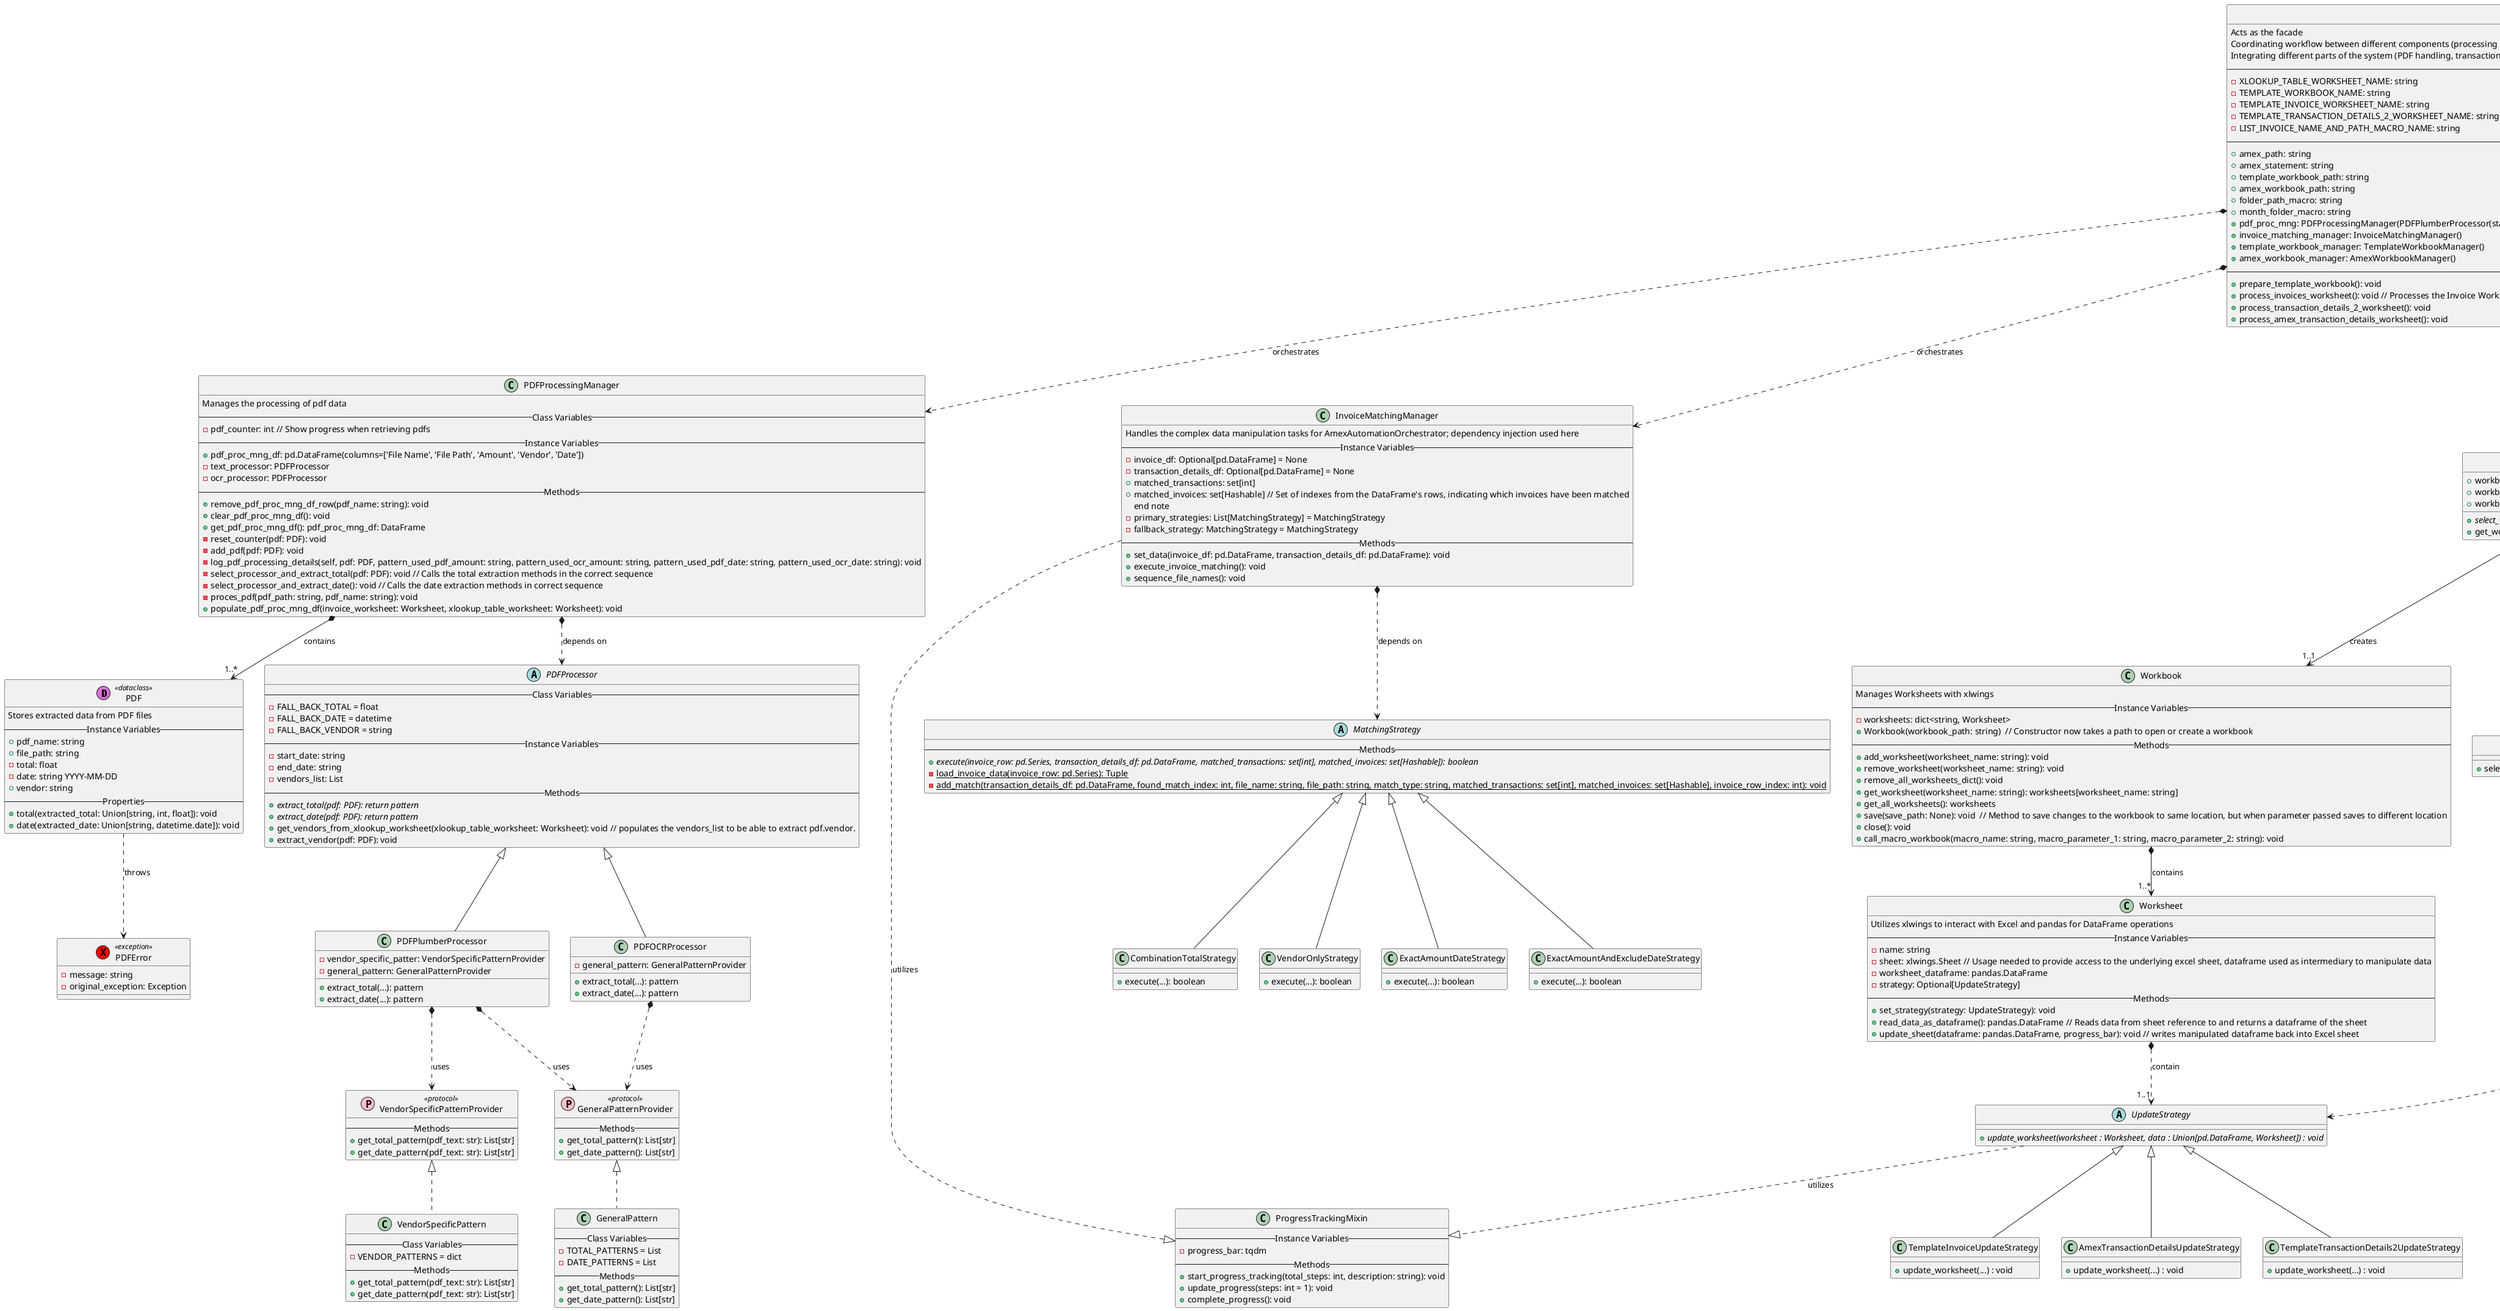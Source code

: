 @startuml
'https://plantuml.com/class-diagram

class PDF <<(D, orchid) dataclass>> {
    Stores extracted data from PDF files
    -- Instance Variables --
    + pdf_name: string
    + file_path: string
    - total: float
    - date: string YYYY-MM-DD
    + vendor: string
    -- Properties--
    + total(extracted_total: Union[string, int, float]): void
    + date(extracted_date: Union[string, datetime.date]): void
}

class PDFError <<(X, red) exception>> {
    -message: string
    -original_exception: Exception
}

class PDFProcessingManager {
    Manages the processing of pdf data
    -- Class Variables --
    - pdf_counter: int // Show progress when retrieving pdfs
    -- Instance Variables --
    + pdf_proc_mng_df: pd.DataFrame(columns=['File Name', 'File Path', 'Amount', 'Vendor', 'Date'])
    - text_processor: PDFProcessor
    - ocr_processor: PDFProcessor
    -- Methods --
    + remove_pdf_proc_mng_df_row(pdf_name: string): void
    + clear_pdf_proc_mng_df(): void
    + get_pdf_proc_mng_df(): pdf_proc_mng_df: DataFrame
    - reset_counter(pdf: PDF): void
    - add_pdf(pdf: PDF): void
    - log_pdf_processing_details(self, pdf: PDF, pattern_used_pdf_amount: string, pattern_used_ocr_amount: string, pattern_used_pdf_date: string, pattern_used_ocr_date: string): void
    - select_processor_and_extract_total(pdf: PDF): void // Calls the total extraction methods in the correct sequence
    - select_processor_and_extract_date(): void // Calls the date extraction methods in correct sequence
    - proces_pdf(pdf_path: string, pdf_name: string): void
    + populate_pdf_proc_mng_df(invoice_worksheet: Worksheet, xlookup_table_worksheet: Worksheet): void
}

abstract PDFProcessor {
    -- Class Variables --
    - FALL_BACK_TOTAL = float
    - FALL_BACK_DATE = datetime
    - FALL_BACK_VENDOR = string
    -- Instance Variables --
    - start_date: string
    - end_date: string
    - vendors_list: List
    -- Methods --
    + {abstract} extract_total(pdf: PDF): return pattern
    + {abstract} extract_date(pdf: PDF): return pattern
    + get_vendors_from_xlookup_worksheet(xlookup_table_worksheet: Worksheet): void // populates the vendors_list to be able to extract pdf.vendor.
    + extract_vendor(pdf: PDF): void
}

class PDFPlumberProcessor extends PDFProcessor{
    - vendor_specific_patter: VendorSpecificPatternProvider
    - general_pattern: GeneralPatternProvider
    + extract_total(...): pattern
    + extract_date(...): pattern
}

class PDFOCRProcessor extends PDFProcessor{
    - general_pattern: GeneralPatternProvider
    + extract_total(...): pattern
    + extract_date(...): pattern
}

class GeneralPatternProvider <<(P, pink) protocol >> {
    --Methods--
    + get_total_pattern(): List[str]
    + get_date_pattern(): List[str]
}

class VendorSpecificPatternProvider <<(P, pink) protocol >> {
    --Methods--
    + get_total_pattern(pdf_text: str): List[str]
    + get_date_pattern(pdf_text: str): List[str]
}

class GeneralPattern implements GeneralPatternProvider {
    --Class Variables--
    - TOTAL_PATTERNS = List
    - DATE_PATTERNS = List
    --Methods--
    + get_total_pattern(): List[str]
    + get_date_pattern(): List[str]
}

class VendorSpecificPattern implements VendorSpecificPatternProvider {
    --Class Variables--
    - VENDOR_PATTERNS = dict
    --Methods--
    + get_total_pattern(pdf_text: str): List[str]
    + get_date_pattern(pdf_text: str): List[str]
}

class Worksheet {
    Utilizes xlwings to interact with Excel and pandas for DataFrame operations
    -- Instance Variables --
    - name: string
    - sheet: xlwings.Sheet // Usage needed to provide access to the underlying excel sheet, dataframe used as intermediary to manipulate data
    - worksheet_dataframe: pandas.DataFrame
    - strategy: Optional[UpdateStrategy]
    -- Methods --
    + set_strategy(strategy: UpdateStrategy): void
    + read_data_as_dataframe(): pandas.DataFrame // Reads data from sheet reference to and returns a dataframe of the sheet
    + update_sheet(dataframe: pandas.DataFrame, progress_bar): void // writes manipulated dataframe back into Excel sheet
}

class Workbook {
    Manages Worksheets with xlwings
    -- Instance Variables --
    - worksheets: dict<string, Worksheet>
    + Workbook(workbook_path: string)  // Constructor now takes a path to open or create a workbook
    -- Methods --
    + add_worksheet(worksheet_name: string): void
    + remove_worksheet(worksheet_name: string): void
    + remove_all_worksheets_dict(): void
    + get_worksheet(worksheet_name: string): worksheets[worksheet_name: string]
    + get_all_worksheets(): worksheets
    + save(save_path: None): void  // Method to save changes to the workbook to same location, but when parameter passed saves to different location
    + close(): void
    + call_macro_workbook(macro_name: string, macro_parameter_1: string, macro_parameter_2: string): void
}

abstract WorkbookManager {
    + workbook_name: string
    + workbook_path: string
    + workbook : Workbook
    + {abstract} select_worksheet_strategy(worksheet_name: String) : UpdateStrategy
    + get_worksheet(worksheet_name: String) : Worksheet
}

class TemplateWorkbookManager extends WorkbookManager{
    + select_worksheet_strategy(...) : UpdateStrategy
}

class AmexWorkbookManager extends WorkbookManager{
    + select_worksheet_strategy(...) : UpdateStrategy
}

abstract UpdateStrategy {
    + {abstract} update_worksheet(worksheet : Worksheet, data : Union[pd.DataFrame, Worksheet]) : void
}

class TemplateTransactionDetails2UpdateStrategy extends UpdateStrategy{
    + update_worksheet(...) : void
}

class TemplateInvoiceUpdateStrategy extends UpdateStrategy{
    + update_worksheet(...) : void
}

class AmexTransactionDetailsUpdateStrategy extends UpdateStrategy{
    + update_worksheet(...) : void
}


class InvoiceMatchingManager {
   Handles the complex data manipulation tasks for AmexAutomationOrchestrator; dependency injection used here
   -- Instance Variables --
   - invoice_df: Optional[pd.DataFrame] = None
   - transaction_details_df: Optional[pd.DataFrame] = None
   + matched_transactions: set[int]
   + matched_invoices: set[Hashable] // Set of indexes from the DataFrame's rows, indicating which invoices have been matched
   end note
   - primary_strategies: List[MatchingStrategy] = MatchingStrategy
   - fallback_strategy: MatchingStrategy = MatchingStrategy
   -- Methods --
   + set_data(invoice_df: pd.DataFrame, transaction_details_df: pd.DataFrame): void
   + execute_invoice_matching(): void
   + sequence_file_names(): void
}

abstract MatchingStrategy {
    -- Methods --
    + {abstract} execute(invoice_row: pd.Series, transaction_details_df: pd.DataFrame, matched_transactions: set[int], matched_invoices: set[Hashable]): boolean
    - {static} load_invoice_data(invoice_row: pd.Series): Tuple
    - {static} add_match(transaction_details_df: pd.DataFrame, found_match_index: int, file_name: string, file_path: string, match_type: string, matched_transactions: set[int], matched_invoices: set[Hashable], invoice_row_index: int): void
}

class ExactAmountDateStrategy extends MatchingStrategy{
    + execute(...): boolean
}

class ExactAmountAndExcludeDateStrategy extends MatchingStrategy{
    + execute(...): boolean
}

class CombinationTotalStrategy extends MatchingStrategy{
    + execute(...): boolean
}

class VendorOnlyStrategy extends MatchingStrategy{
    + execute(...): boolean
}

class AmexAutomationOrchestrator {
    Acts as the facade
    Coordinating workflow between different components (processing invoices and transactions). --> Need to refactor to outside the class SRP 6/21/2024
    Integrating different parts of the system (PDF handling, transaction processing, Excel integration).
    -- Class Variables --
    - XLOOKUP_TABLE_WORKSHEET_NAME: string
    - TEMPLATE_WORKBOOK_NAME: string
    - TEMPLATE_INVOICE_WORKSHEET_NAME: string
    - TEMPLATE_TRANSACTION_DETAILS_2_WORKSHEET_NAME: string
    - LIST_INVOICE_NAME_AND_PATH_MACRO_NAME: string
    -- Instance Variables --
'    + workbooks_dict: dict<string, Workbook>
    + amex_path: string
    + amex_statement: string
    + template_workbook_path: string
    + amex_workbook_path: string
    + folder_path_macro: string
    + month_folder_macro: string
    + pdf_proc_mng: PDFProcessingManager(PDFPlumberProcessor(start_date, end_date, VendorSpecificPattern, GeneralPattern), PDFOCRProcessor(start_date, end_date, GeneralPattern))
    + invoice_matching_manager: InvoiceMatchingManager()
    + template_workbook_manager: TemplateWorkbookManager()
    + amex_workbook_manager: AmexWorkbookManager()
    -- Methods --
    + prepare_template_workbook(): void
    + process_invoices_worksheet(): void // Processes the Invoice Worksheet with data extracted and uploaded into PDFProcessingManager dataframe
    + process_transaction_details_2_worksheet(): void
    + process_amex_transaction_details_worksheet(): void
}

class SystemConfigurations <<(D, orchid) dataclass>> {
    -- Instance Variables --
    + start_date: string
    + end_date: string
    + macro_parameter: string
    + template_x_lookup_table_worksheet_name: string
    + template_invoices_worksheet_name: string
    + template_transaction_details_2_worksheet_name: string
    + amex_transaction_details_worksheet_name: string
    + template_list_invoice_name_and_path_macro_name: string
    + template_resize_table_macro_name: string
    + amex_template_workbooks_path: string
    + template_workbook_name: string
    + amex_workbook_path: string
    + template_workbook_path: string

}

class SystemConfigurationsError <<(X, red) exception>> {
    -message: string
    -original_exception: Exception
}

class ProgressTrackingMixin {
    -- Instance Variables --
    - progress_bar: tqdm
    -- Methods --
    + start_progress_tracking(total_steps: int, description: string): void
    + update_progress(steps: int = 1): void
    + complete_progress(): void
}

class MondayBoard <<(D, orchid), dataclass_json>> {

}

class DataFrameAdapter {

}


Workbook *--> "1..*" Worksheet : contains

PDF ..> PDFError : throws
SystemConfigurations ..> SystemConfigurationsError : throws

PDFProcessingManager *--> "1..*" PDF : contains
PDFProcessingManager *..> PDFProcessor : depends on

AmexAutomationOrchestrator *..> InvoiceMatchingManager : orchestrates
AmexAutomationOrchestrator *..> WorkbookManager : utilizes
AmexAutomationOrchestrator *..> PDFProcessingManager : orchestrates
AmexAutomationOrchestrator *..> SystemConfigurations : utilizes
AmexAutomationOrchestrator *..> DataFrameAdapter : orchestrates

InvoiceMatchingManager ..|> ProgressTrackingMixin : utilizes
InvoiceMatchingManager *..> MatchingStrategy : depends on

UpdateStrategy ..|> ProgressTrackingMixin : utilizes

Worksheet *..> "1..1" UpdateStrategy : contain

WorkbookManager *--> "1..1" Workbook : creates
WorkbookManager ..> UpdateStrategy : sets

PDFPlumberProcessor *..> VendorSpecificPatternProvider: uses
PDFPlumberProcessor *..> GeneralPatternProvider: uses
PDFOCRProcessor *..> GeneralPatternProvider: uses

DataFrameAdapter *..> MondayBoard : utilizes

@enduml
